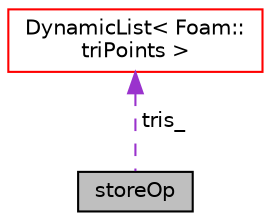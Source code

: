 digraph "storeOp"
{
  bgcolor="transparent";
  edge [fontname="Helvetica",fontsize="10",labelfontname="Helvetica",labelfontsize="10"];
  node [fontname="Helvetica",fontsize="10",shape=record];
  Node1 [label="storeOp",height=0.2,width=0.4,color="black", fillcolor="grey75", style="filled" fontcolor="black"];
  Node2 -> Node1 [dir="back",color="darkorchid3",fontsize="10",style="dashed",label=" tris_" ,fontname="Helvetica"];
  Node2 [label="DynamicList\< Foam::\ltriPoints \>",height=0.2,width=0.4,color="red",URL="$classFoam_1_1DynamicList.html"];
}
